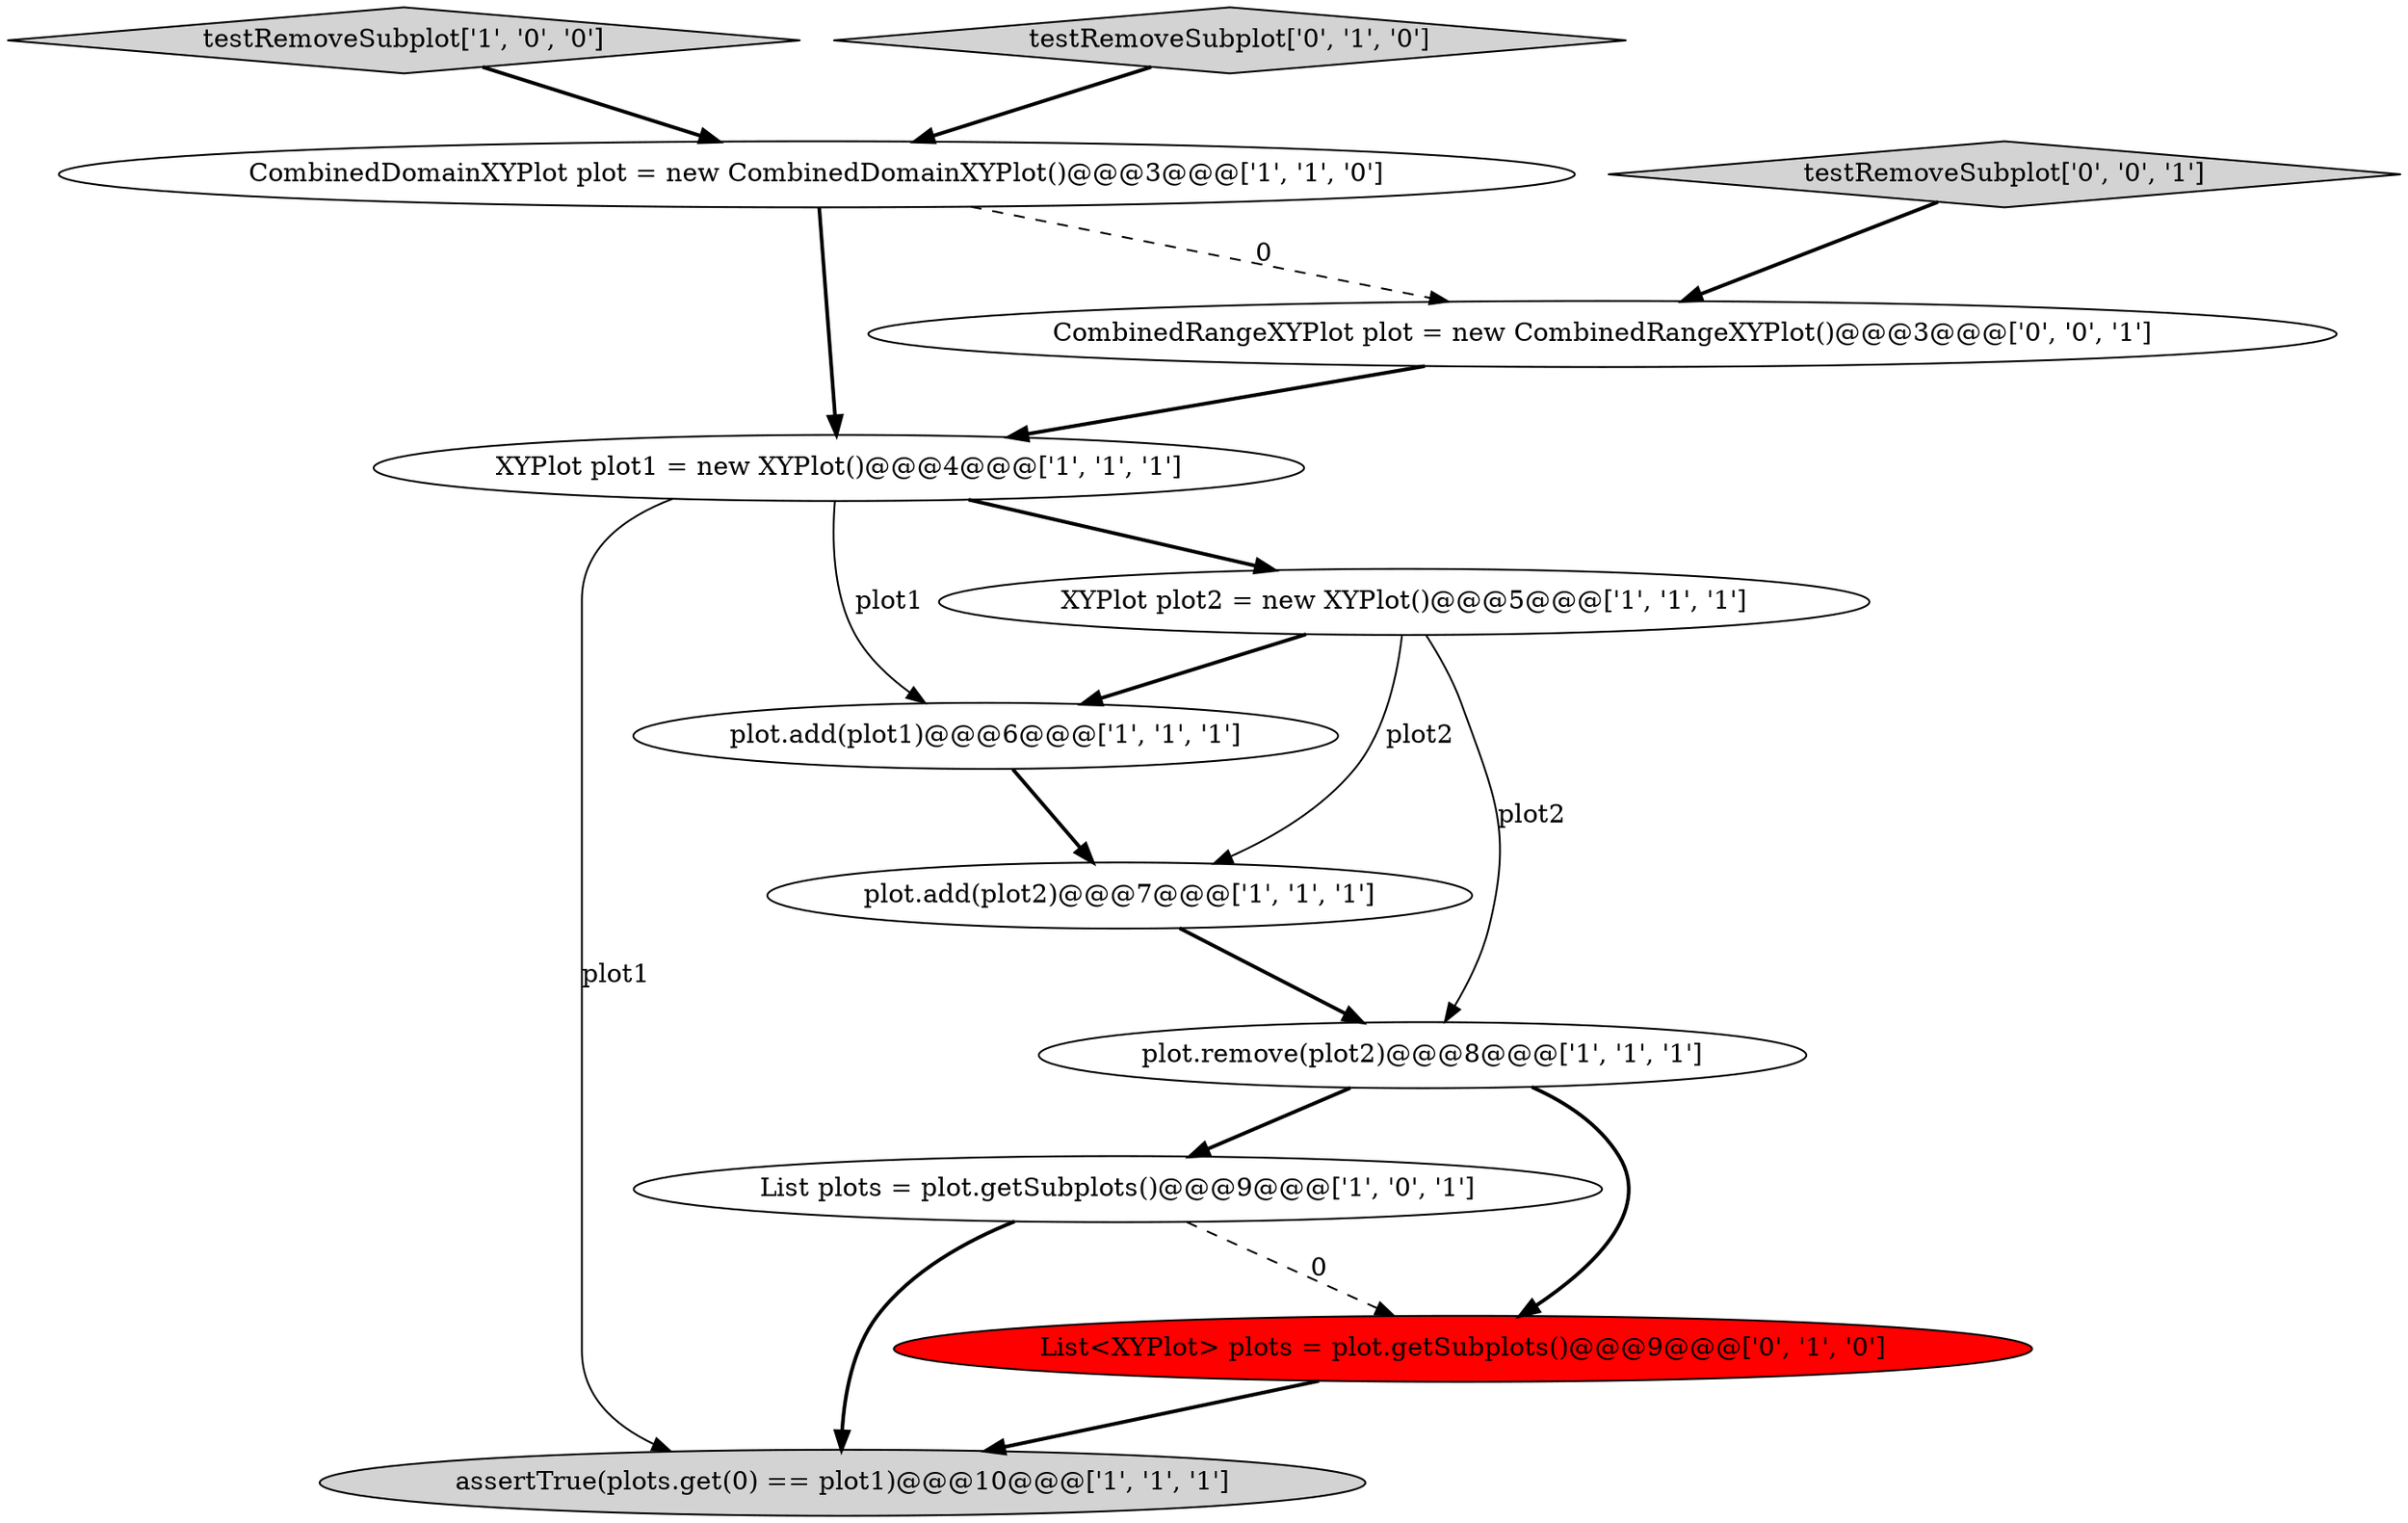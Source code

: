digraph {
5 [style = filled, label = "XYPlot plot1 = new XYPlot()@@@4@@@['1', '1', '1']", fillcolor = white, shape = ellipse image = "AAA0AAABBB1BBB"];
4 [style = filled, label = "plot.add(plot2)@@@7@@@['1', '1', '1']", fillcolor = white, shape = ellipse image = "AAA0AAABBB1BBB"];
0 [style = filled, label = "testRemoveSubplot['1', '0', '0']", fillcolor = lightgray, shape = diamond image = "AAA0AAABBB1BBB"];
2 [style = filled, label = "CombinedDomainXYPlot plot = new CombinedDomainXYPlot()@@@3@@@['1', '1', '0']", fillcolor = white, shape = ellipse image = "AAA0AAABBB1BBB"];
7 [style = filled, label = "List plots = plot.getSubplots()@@@9@@@['1', '0', '1']", fillcolor = white, shape = ellipse image = "AAA0AAABBB1BBB"];
9 [style = filled, label = "testRemoveSubplot['0', '1', '0']", fillcolor = lightgray, shape = diamond image = "AAA0AAABBB2BBB"];
10 [style = filled, label = "List<XYPlot> plots = plot.getSubplots()@@@9@@@['0', '1', '0']", fillcolor = red, shape = ellipse image = "AAA1AAABBB2BBB"];
8 [style = filled, label = "plot.add(plot1)@@@6@@@['1', '1', '1']", fillcolor = white, shape = ellipse image = "AAA0AAABBB1BBB"];
11 [style = filled, label = "testRemoveSubplot['0', '0', '1']", fillcolor = lightgray, shape = diamond image = "AAA0AAABBB3BBB"];
12 [style = filled, label = "CombinedRangeXYPlot plot = new CombinedRangeXYPlot()@@@3@@@['0', '0', '1']", fillcolor = white, shape = ellipse image = "AAA0AAABBB3BBB"];
3 [style = filled, label = "XYPlot plot2 = new XYPlot()@@@5@@@['1', '1', '1']", fillcolor = white, shape = ellipse image = "AAA0AAABBB1BBB"];
6 [style = filled, label = "plot.remove(plot2)@@@8@@@['1', '1', '1']", fillcolor = white, shape = ellipse image = "AAA0AAABBB1BBB"];
1 [style = filled, label = "assertTrue(plots.get(0) == plot1)@@@10@@@['1', '1', '1']", fillcolor = lightgray, shape = ellipse image = "AAA0AAABBB1BBB"];
5->3 [style = bold, label=""];
7->10 [style = dashed, label="0"];
2->12 [style = dashed, label="0"];
5->1 [style = solid, label="plot1"];
11->12 [style = bold, label=""];
0->2 [style = bold, label=""];
7->1 [style = bold, label=""];
8->4 [style = bold, label=""];
12->5 [style = bold, label=""];
6->7 [style = bold, label=""];
10->1 [style = bold, label=""];
3->4 [style = solid, label="plot2"];
4->6 [style = bold, label=""];
9->2 [style = bold, label=""];
3->8 [style = bold, label=""];
6->10 [style = bold, label=""];
3->6 [style = solid, label="plot2"];
5->8 [style = solid, label="plot1"];
2->5 [style = bold, label=""];
}
